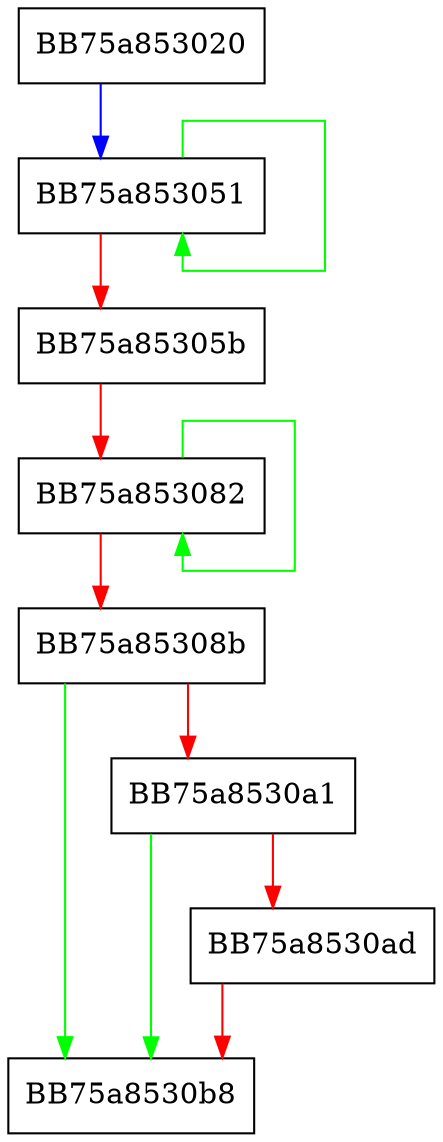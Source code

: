 digraph UpdateUniqueId {
  node [shape="box"];
  graph [splines=ortho];
  BB75a853020 -> BB75a853051 [color="blue"];
  BB75a853051 -> BB75a853051 [color="green"];
  BB75a853051 -> BB75a85305b [color="red"];
  BB75a85305b -> BB75a853082 [color="red"];
  BB75a853082 -> BB75a853082 [color="green"];
  BB75a853082 -> BB75a85308b [color="red"];
  BB75a85308b -> BB75a8530b8 [color="green"];
  BB75a85308b -> BB75a8530a1 [color="red"];
  BB75a8530a1 -> BB75a8530b8 [color="green"];
  BB75a8530a1 -> BB75a8530ad [color="red"];
  BB75a8530ad -> BB75a8530b8 [color="red"];
}